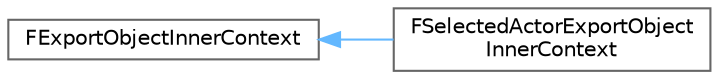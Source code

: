 digraph "Graphical Class Hierarchy"
{
 // INTERACTIVE_SVG=YES
 // LATEX_PDF_SIZE
  bgcolor="transparent";
  edge [fontname=Helvetica,fontsize=10,labelfontname=Helvetica,labelfontsize=10];
  node [fontname=Helvetica,fontsize=10,shape=box,height=0.2,width=0.4];
  rankdir="LR";
  Node0 [id="Node000000",label="FExportObjectInnerContext",height=0.2,width=0.4,color="grey40", fillcolor="white", style="filled",URL="$d0/d37/classFExportObjectInnerContext.html",tooltip="Encapsulates a map from objects to their direct inners, used by UExporter::ExportObjectInner when exp..."];
  Node0 -> Node1 [id="edge3764_Node000000_Node000001",dir="back",color="steelblue1",style="solid",tooltip=" "];
  Node1 [id="Node000001",label="FSelectedActorExportObject\lInnerContext",height=0.2,width=0.4,color="grey40", fillcolor="white", style="filled",URL="$d7/d32/classFSelectedActorExportObjectInnerContext.html",tooltip=" "];
}
